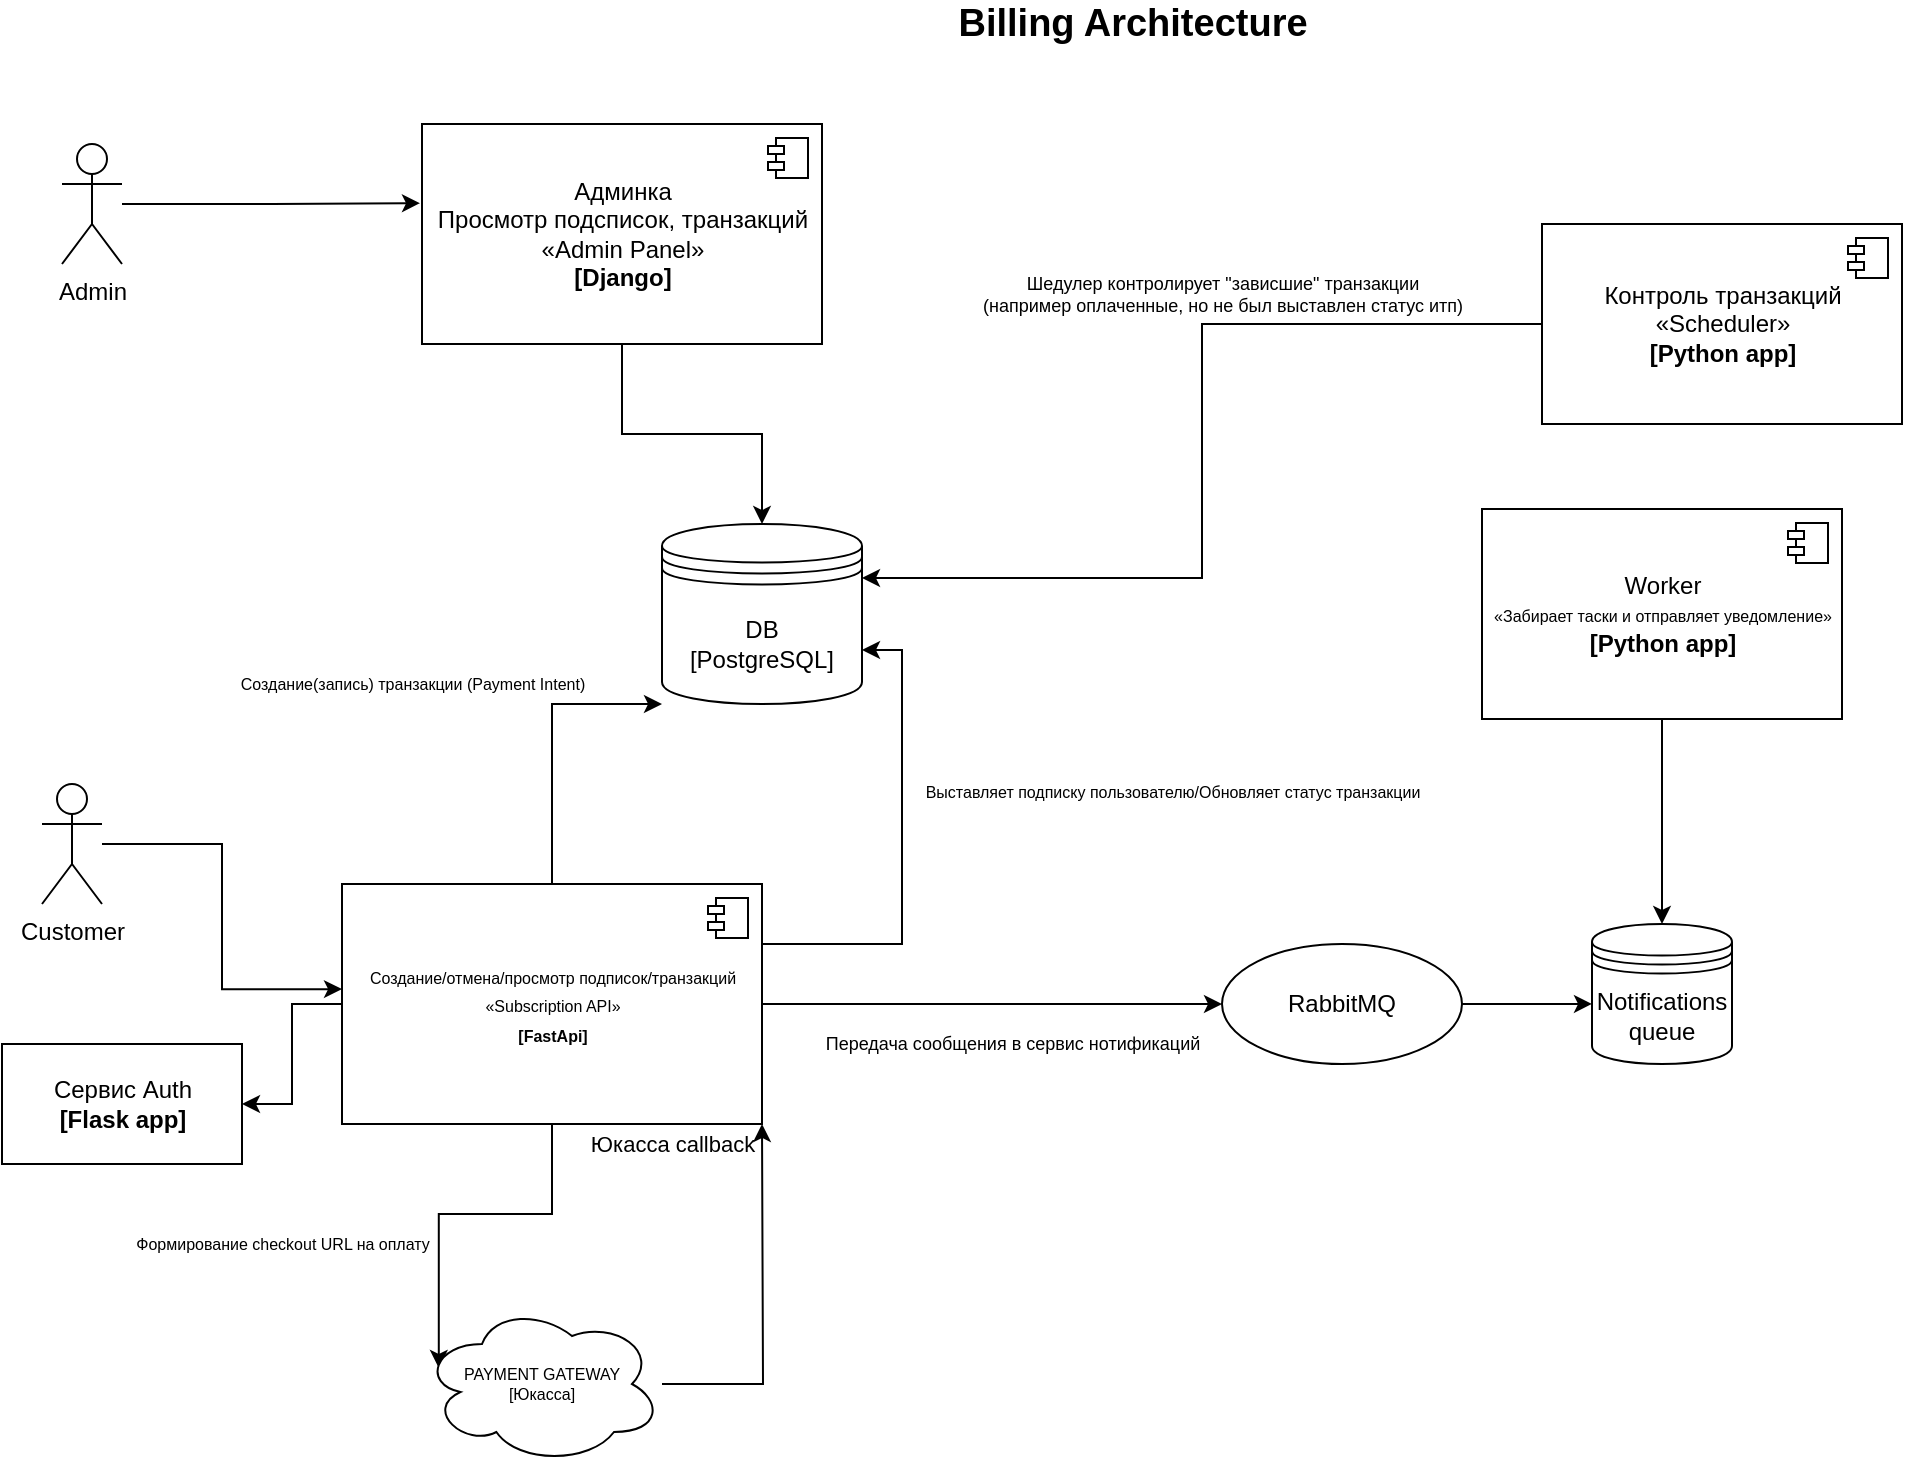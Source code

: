 <mxfile version="20.1.1" type="github"><diagram id="yFJxhhgvQcIu0sI4FCVC" name="Page-1"><mxGraphModel dx="2061" dy="1078" grid="1" gridSize="10" guides="1" tooltips="1" connect="1" arrows="1" fold="1" page="1" pageScale="1" pageWidth="1169" pageHeight="827" math="0" shadow="0"><root><mxCell id="0"/><mxCell id="1" parent="0"/><mxCell id="KeZkGjDvf1cTOCYMGfL9-14" style="edgeStyle=orthogonalEdgeStyle;rounded=0;orthogonalLoop=1;jettySize=auto;html=1;entryX=-0.005;entryY=0.36;entryDx=0;entryDy=0;entryPerimeter=0;" parent="1" source="KeZkGjDvf1cTOCYMGfL9-1" target="KeZkGjDvf1cTOCYMGfL9-11" edge="1"><mxGeometry relative="1" as="geometry"/></mxCell><mxCell id="KeZkGjDvf1cTOCYMGfL9-1" value="Admin" style="shape=umlActor;verticalLabelPosition=bottom;verticalAlign=top;html=1;outlineConnect=0;" parent="1" vertex="1"><mxGeometry x="40" y="80" width="30" height="60" as="geometry"/></mxCell><mxCell id="KeZkGjDvf1cTOCYMGfL9-10" style="edgeStyle=orthogonalEdgeStyle;rounded=0;orthogonalLoop=1;jettySize=auto;html=1;entryX=0;entryY=0.438;entryDx=0;entryDy=0;entryPerimeter=0;" parent="1" source="KeZkGjDvf1cTOCYMGfL9-4" target="KeZkGjDvf1cTOCYMGfL9-8" edge="1"><mxGeometry relative="1" as="geometry"/></mxCell><mxCell id="KeZkGjDvf1cTOCYMGfL9-4" value="Customer" style="shape=umlActor;verticalLabelPosition=bottom;verticalAlign=top;html=1;outlineConnect=0;" parent="1" vertex="1"><mxGeometry x="30" y="400" width="30" height="60" as="geometry"/></mxCell><mxCell id="KeZkGjDvf1cTOCYMGfL9-21" style="edgeStyle=orthogonalEdgeStyle;rounded=0;orthogonalLoop=1;jettySize=auto;html=1;fontSize=8;" parent="1" source="KeZkGjDvf1cTOCYMGfL9-8" target="KeZkGjDvf1cTOCYMGfL9-15" edge="1"><mxGeometry relative="1" as="geometry"><Array as="points"><mxPoint x="285" y="360"/></Array></mxGeometry></mxCell><mxCell id="KeZkGjDvf1cTOCYMGfL9-30" style="edgeStyle=orthogonalEdgeStyle;rounded=0;orthogonalLoop=1;jettySize=auto;html=1;entryX=0.07;entryY=0.4;entryDx=0;entryDy=0;entryPerimeter=0;fontSize=11;" parent="1" source="KeZkGjDvf1cTOCYMGfL9-8" target="KeZkGjDvf1cTOCYMGfL9-18" edge="1"><mxGeometry relative="1" as="geometry"/></mxCell><mxCell id="KeZkGjDvf1cTOCYMGfL9-33" style="edgeStyle=orthogonalEdgeStyle;rounded=0;orthogonalLoop=1;jettySize=auto;html=1;exitX=1;exitY=0.5;exitDx=0;exitDy=0;entryX=0;entryY=0.5;entryDx=0;entryDy=0;fontSize=11;" parent="1" source="KeZkGjDvf1cTOCYMGfL9-8" target="KeZkGjDvf1cTOCYMGfL9-32" edge="1"><mxGeometry relative="1" as="geometry"/></mxCell><mxCell id="KeZkGjDvf1cTOCYMGfL9-42" style="edgeStyle=orthogonalEdgeStyle;rounded=0;orthogonalLoop=1;jettySize=auto;html=1;fontSize=9;" parent="1" source="KeZkGjDvf1cTOCYMGfL9-8" target="KeZkGjDvf1cTOCYMGfL9-40" edge="1"><mxGeometry relative="1" as="geometry"/></mxCell><mxCell id="KeZkGjDvf1cTOCYMGfL9-53" style="edgeStyle=orthogonalEdgeStyle;rounded=0;orthogonalLoop=1;jettySize=auto;html=1;exitX=1;exitY=0.25;exitDx=0;exitDy=0;entryX=1;entryY=0.7;entryDx=0;entryDy=0;fontSize=19;" parent="1" source="KeZkGjDvf1cTOCYMGfL9-8" target="KeZkGjDvf1cTOCYMGfL9-15" edge="1"><mxGeometry relative="1" as="geometry"/></mxCell><mxCell id="KeZkGjDvf1cTOCYMGfL9-8" value="&lt;font style=&quot;font-size: 8px;&quot;&gt;Создание/отмена/просмотр подписок/транзакций&lt;br&gt;«Subscription API»&lt;br&gt;&lt;b&gt;[FastApi]&lt;/b&gt;&lt;/font&gt;" style="html=1;dropTarget=0;" parent="1" vertex="1"><mxGeometry x="180" y="450" width="210" height="120" as="geometry"/></mxCell><mxCell id="KeZkGjDvf1cTOCYMGfL9-9" value="" style="shape=module;jettyWidth=8;jettyHeight=4;" parent="KeZkGjDvf1cTOCYMGfL9-8" vertex="1"><mxGeometry x="1" width="20" height="20" relative="1" as="geometry"><mxPoint x="-27" y="7" as="offset"/></mxGeometry></mxCell><mxCell id="KeZkGjDvf1cTOCYMGfL9-16" style="edgeStyle=orthogonalEdgeStyle;rounded=0;orthogonalLoop=1;jettySize=auto;html=1;entryX=0.5;entryY=0;entryDx=0;entryDy=0;" parent="1" source="KeZkGjDvf1cTOCYMGfL9-11" target="KeZkGjDvf1cTOCYMGfL9-15" edge="1"><mxGeometry relative="1" as="geometry"/></mxCell><mxCell id="KeZkGjDvf1cTOCYMGfL9-11" value="Админка&lt;br&gt;Просмотр подсписок, транзакций&lt;br&gt;«Admin Panel»&lt;br&gt;&lt;b&gt;[Django]&lt;/b&gt;" style="html=1;dropTarget=0;" parent="1" vertex="1"><mxGeometry x="220" y="70" width="200" height="110" as="geometry"/></mxCell><mxCell id="KeZkGjDvf1cTOCYMGfL9-12" value="" style="shape=module;jettyWidth=8;jettyHeight=4;" parent="KeZkGjDvf1cTOCYMGfL9-11" vertex="1"><mxGeometry x="1" width="20" height="20" relative="1" as="geometry"><mxPoint x="-27" y="7" as="offset"/></mxGeometry></mxCell><mxCell id="KeZkGjDvf1cTOCYMGfL9-15" value="DB&lt;br&gt;[PostgreSQL]" style="shape=datastore;whiteSpace=wrap;html=1;" parent="1" vertex="1"><mxGeometry x="340" y="270" width="100" height="90" as="geometry"/></mxCell><mxCell id="KeZkGjDvf1cTOCYMGfL9-31" style="edgeStyle=orthogonalEdgeStyle;rounded=0;orthogonalLoop=1;jettySize=auto;html=1;fontSize=11;" parent="1" source="KeZkGjDvf1cTOCYMGfL9-18" edge="1"><mxGeometry relative="1" as="geometry"><mxPoint x="390.0" y="570.0" as="targetPoint"/></mxGeometry></mxCell><mxCell id="KeZkGjDvf1cTOCYMGfL9-18" value="PAYMENT GATEWAY&lt;br&gt;[Юкасса]" style="ellipse;shape=cloud;whiteSpace=wrap;html=1;fontSize=8;" parent="1" vertex="1"><mxGeometry x="220" y="660" width="120" height="80" as="geometry"/></mxCell><mxCell id="KeZkGjDvf1cTOCYMGfL9-20" value="Формирование checkout URL на оплату" style="text;html=1;align=center;verticalAlign=middle;resizable=0;points=[];autosize=1;strokeColor=none;fillColor=none;fontSize=8;" parent="1" vertex="1"><mxGeometry x="70" y="620" width="160" height="20" as="geometry"/></mxCell><mxCell id="KeZkGjDvf1cTOCYMGfL9-22" value="Создание(запись) транзакции (Payment Intent)" style="text;html=1;align=center;verticalAlign=middle;resizable=0;points=[];autosize=1;strokeColor=none;fillColor=none;fontSize=8;" parent="1" vertex="1"><mxGeometry x="120" y="340" width="190" height="20" as="geometry"/></mxCell><mxCell id="KeZkGjDvf1cTOCYMGfL9-27" value="Юкасса callback" style="text;html=1;align=center;verticalAlign=middle;resizable=0;points=[];autosize=1;strokeColor=none;fillColor=none;fontSize=11;" parent="1" vertex="1"><mxGeometry x="295" y="570" width="100" height="20" as="geometry"/></mxCell><mxCell id="KeZkGjDvf1cTOCYMGfL9-36" style="edgeStyle=orthogonalEdgeStyle;rounded=0;orthogonalLoop=1;jettySize=auto;html=1;entryX=0;entryY=0.571;entryDx=0;entryDy=0;entryPerimeter=0;fontSize=9;" parent="1" source="KeZkGjDvf1cTOCYMGfL9-32" target="KeZkGjDvf1cTOCYMGfL9-35" edge="1"><mxGeometry relative="1" as="geometry"/></mxCell><mxCell id="KeZkGjDvf1cTOCYMGfL9-32" value="&lt;span style=&quot;&quot;&gt;RabbitMQ&lt;/span&gt;" style="ellipse;whiteSpace=wrap;html=1;" parent="1" vertex="1"><mxGeometry x="620" y="480" width="120" height="60" as="geometry"/></mxCell><mxCell id="KeZkGjDvf1cTOCYMGfL9-34" value="Передача сообщения в сервис нотификаций" style="text;html=1;align=center;verticalAlign=middle;resizable=0;points=[];autosize=1;strokeColor=none;fillColor=none;fontSize=9;" parent="1" vertex="1"><mxGeometry x="410" y="520" width="210" height="20" as="geometry"/></mxCell><mxCell id="KeZkGjDvf1cTOCYMGfL9-35" value="Notifications&lt;br&gt;queue" style="shape=datastore;whiteSpace=wrap;html=1;" parent="1" vertex="1"><mxGeometry x="805" y="470" width="70" height="70" as="geometry"/></mxCell><mxCell id="KeZkGjDvf1cTOCYMGfL9-46" style="edgeStyle=orthogonalEdgeStyle;rounded=0;orthogonalLoop=1;jettySize=auto;html=1;fontSize=9;entryX=0.5;entryY=0;entryDx=0;entryDy=0;" parent="1" source="KeZkGjDvf1cTOCYMGfL9-37" target="KeZkGjDvf1cTOCYMGfL9-35" edge="1"><mxGeometry relative="1" as="geometry"><mxPoint x="840" y="430" as="targetPoint"/></mxGeometry></mxCell><mxCell id="KeZkGjDvf1cTOCYMGfL9-37" value="Worker&lt;br&gt;&lt;font style=&quot;font-size: 8px;&quot;&gt;«Забирает таски и отправляет уведомление»&lt;br&gt;&lt;/font&gt;&lt;b&gt;[Python app]&lt;/b&gt;" style="html=1;dropTarget=0;" parent="1" vertex="1"><mxGeometry x="750" y="262.5" width="180" height="105" as="geometry"/></mxCell><mxCell id="KeZkGjDvf1cTOCYMGfL9-38" value="" style="shape=module;jettyWidth=8;jettyHeight=4;" parent="KeZkGjDvf1cTOCYMGfL9-37" vertex="1"><mxGeometry x="1" width="20" height="20" relative="1" as="geometry"><mxPoint x="-27" y="7" as="offset"/></mxGeometry></mxCell><mxCell id="KeZkGjDvf1cTOCYMGfL9-40" value="Сервис Auth&lt;br&gt;&lt;b&gt;[Flask app]&lt;/b&gt;" style="html=1;dropTarget=0;" parent="1" vertex="1"><mxGeometry x="10" y="530" width="120" height="60" as="geometry"/></mxCell><mxCell id="KeZkGjDvf1cTOCYMGfL9-47" value="Выставляет подписку пользователю/Обновляет статус транзакции" style="text;html=1;align=center;verticalAlign=middle;resizable=0;points=[];autosize=1;strokeColor=none;fillColor=none;fontSize=8;" parent="1" vertex="1"><mxGeometry x="460" y="394" width="270" height="20" as="geometry"/></mxCell><mxCell id="KeZkGjDvf1cTOCYMGfL9-50" style="edgeStyle=orthogonalEdgeStyle;rounded=0;orthogonalLoop=1;jettySize=auto;html=1;entryX=1;entryY=0.3;entryDx=0;entryDy=0;fontSize=9;" parent="1" source="KeZkGjDvf1cTOCYMGfL9-48" target="KeZkGjDvf1cTOCYMGfL9-15" edge="1"><mxGeometry relative="1" as="geometry"/></mxCell><mxCell id="KeZkGjDvf1cTOCYMGfL9-48" value="Контроль транзакций&lt;br&gt;«Scheduler»&lt;br&gt;&lt;b&gt;[Python app]&lt;/b&gt;" style="html=1;dropTarget=0;" parent="1" vertex="1"><mxGeometry x="780" y="120" width="180" height="100" as="geometry"/></mxCell><mxCell id="KeZkGjDvf1cTOCYMGfL9-49" value="" style="shape=module;jettyWidth=8;jettyHeight=4;" parent="KeZkGjDvf1cTOCYMGfL9-48" vertex="1"><mxGeometry x="1" width="20" height="20" relative="1" as="geometry"><mxPoint x="-27" y="7" as="offset"/></mxGeometry></mxCell><mxCell id="KeZkGjDvf1cTOCYMGfL9-51" value="Шедулер контролирует &quot;зависшие&quot; транзакции&lt;br&gt;(например оплаченные, но не был выставлен статус итп)" style="text;html=1;align=center;verticalAlign=middle;resizable=0;points=[];autosize=1;strokeColor=none;fillColor=none;fontSize=9;" parent="1" vertex="1"><mxGeometry x="490" y="140" width="260" height="30" as="geometry"/></mxCell><mxCell id="KeZkGjDvf1cTOCYMGfL9-52" value="&lt;b&gt;&lt;font style=&quot;font-size: 19px;&quot;&gt;Billing Architecture&lt;/font&gt;&lt;/b&gt;" style="text;html=1;align=center;verticalAlign=middle;resizable=0;points=[];autosize=1;strokeColor=none;fillColor=none;fontSize=9;" parent="1" vertex="1"><mxGeometry x="480" y="10" width="190" height="20" as="geometry"/></mxCell></root></mxGraphModel></diagram></mxfile>